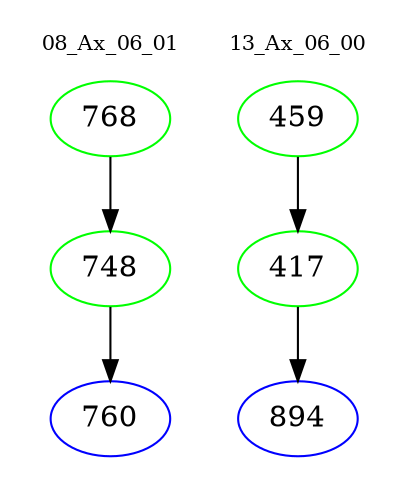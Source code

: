 digraph{
subgraph cluster_0 {
color = white
label = "08_Ax_06_01";
fontsize=10;
T0_768 [label="768", color="green"]
T0_768 -> T0_748 [color="black"]
T0_748 [label="748", color="green"]
T0_748 -> T0_760 [color="black"]
T0_760 [label="760", color="blue"]
}
subgraph cluster_1 {
color = white
label = "13_Ax_06_00";
fontsize=10;
T1_459 [label="459", color="green"]
T1_459 -> T1_417 [color="black"]
T1_417 [label="417", color="green"]
T1_417 -> T1_894 [color="black"]
T1_894 [label="894", color="blue"]
}
}
